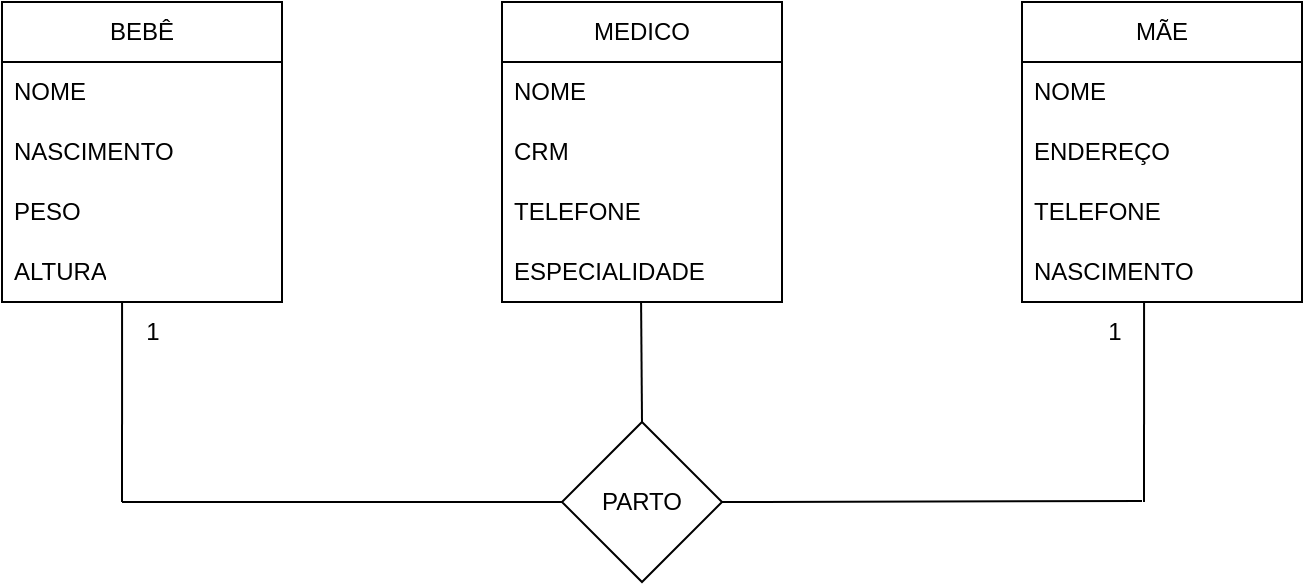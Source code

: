 <mxfile version="21.6.9" type="github">
  <diagram name="Página-1" id="89N5BxXMdNEMDehnvg3r">
    <mxGraphModel dx="1434" dy="673" grid="1" gridSize="10" guides="1" tooltips="1" connect="1" arrows="1" fold="1" page="1" pageScale="1" pageWidth="827" pageHeight="1169" math="0" shadow="0">
      <root>
        <mxCell id="0" />
        <mxCell id="1" parent="0" />
        <mxCell id="hHNZEBZxtNdKXNasEKIG-1" value="BEBÊ" style="swimlane;fontStyle=0;childLayout=stackLayout;horizontal=1;startSize=30;horizontalStack=0;resizeParent=1;resizeParentMax=0;resizeLast=0;collapsible=1;marginBottom=0;whiteSpace=wrap;html=1;" vertex="1" parent="1">
          <mxGeometry x="80" y="230" width="140" height="150" as="geometry" />
        </mxCell>
        <mxCell id="hHNZEBZxtNdKXNasEKIG-2" value="NOME" style="text;strokeColor=none;fillColor=none;align=left;verticalAlign=middle;spacingLeft=4;spacingRight=4;overflow=hidden;points=[[0,0.5],[1,0.5]];portConstraint=eastwest;rotatable=0;whiteSpace=wrap;html=1;" vertex="1" parent="hHNZEBZxtNdKXNasEKIG-1">
          <mxGeometry y="30" width="140" height="30" as="geometry" />
        </mxCell>
        <mxCell id="hHNZEBZxtNdKXNasEKIG-3" value="NASCIMENTO" style="text;strokeColor=none;fillColor=none;align=left;verticalAlign=middle;spacingLeft=4;spacingRight=4;overflow=hidden;points=[[0,0.5],[1,0.5]];portConstraint=eastwest;rotatable=0;whiteSpace=wrap;html=1;" vertex="1" parent="hHNZEBZxtNdKXNasEKIG-1">
          <mxGeometry y="60" width="140" height="30" as="geometry" />
        </mxCell>
        <mxCell id="hHNZEBZxtNdKXNasEKIG-4" value="PESO" style="text;strokeColor=none;fillColor=none;align=left;verticalAlign=middle;spacingLeft=4;spacingRight=4;overflow=hidden;points=[[0,0.5],[1,0.5]];portConstraint=eastwest;rotatable=0;whiteSpace=wrap;html=1;" vertex="1" parent="hHNZEBZxtNdKXNasEKIG-1">
          <mxGeometry y="90" width="140" height="30" as="geometry" />
        </mxCell>
        <mxCell id="hHNZEBZxtNdKXNasEKIG-13" value="ALTURA" style="text;strokeColor=none;fillColor=none;align=left;verticalAlign=middle;spacingLeft=4;spacingRight=4;overflow=hidden;points=[[0,0.5],[1,0.5]];portConstraint=eastwest;rotatable=0;whiteSpace=wrap;html=1;" vertex="1" parent="hHNZEBZxtNdKXNasEKIG-1">
          <mxGeometry y="120" width="140" height="30" as="geometry" />
        </mxCell>
        <mxCell id="hHNZEBZxtNdKXNasEKIG-5" value="MEDICO" style="swimlane;fontStyle=0;childLayout=stackLayout;horizontal=1;startSize=30;horizontalStack=0;resizeParent=1;resizeParentMax=0;resizeLast=0;collapsible=1;marginBottom=0;whiteSpace=wrap;html=1;" vertex="1" parent="1">
          <mxGeometry x="330" y="230" width="140" height="150" as="geometry" />
        </mxCell>
        <mxCell id="hHNZEBZxtNdKXNasEKIG-6" value="NOME" style="text;strokeColor=none;fillColor=none;align=left;verticalAlign=middle;spacingLeft=4;spacingRight=4;overflow=hidden;points=[[0,0.5],[1,0.5]];portConstraint=eastwest;rotatable=0;whiteSpace=wrap;html=1;" vertex="1" parent="hHNZEBZxtNdKXNasEKIG-5">
          <mxGeometry y="30" width="140" height="30" as="geometry" />
        </mxCell>
        <mxCell id="hHNZEBZxtNdKXNasEKIG-7" value="CRM" style="text;strokeColor=none;fillColor=none;align=left;verticalAlign=middle;spacingLeft=4;spacingRight=4;overflow=hidden;points=[[0,0.5],[1,0.5]];portConstraint=eastwest;rotatable=0;whiteSpace=wrap;html=1;" vertex="1" parent="hHNZEBZxtNdKXNasEKIG-5">
          <mxGeometry y="60" width="140" height="30" as="geometry" />
        </mxCell>
        <mxCell id="hHNZEBZxtNdKXNasEKIG-8" value="TELEFONE" style="text;strokeColor=none;fillColor=none;align=left;verticalAlign=middle;spacingLeft=4;spacingRight=4;overflow=hidden;points=[[0,0.5],[1,0.5]];portConstraint=eastwest;rotatable=0;whiteSpace=wrap;html=1;" vertex="1" parent="hHNZEBZxtNdKXNasEKIG-5">
          <mxGeometry y="90" width="140" height="30" as="geometry" />
        </mxCell>
        <mxCell id="hHNZEBZxtNdKXNasEKIG-14" value="ESPECIALIDADE" style="text;strokeColor=none;fillColor=none;align=left;verticalAlign=middle;spacingLeft=4;spacingRight=4;overflow=hidden;points=[[0,0.5],[1,0.5]];portConstraint=eastwest;rotatable=0;whiteSpace=wrap;html=1;" vertex="1" parent="hHNZEBZxtNdKXNasEKIG-5">
          <mxGeometry y="120" width="140" height="30" as="geometry" />
        </mxCell>
        <mxCell id="hHNZEBZxtNdKXNasEKIG-9" value="MÃE" style="swimlane;fontStyle=0;childLayout=stackLayout;horizontal=1;startSize=30;horizontalStack=0;resizeParent=1;resizeParentMax=0;resizeLast=0;collapsible=1;marginBottom=0;whiteSpace=wrap;html=1;" vertex="1" parent="1">
          <mxGeometry x="590" y="230" width="140" height="150" as="geometry" />
        </mxCell>
        <mxCell id="hHNZEBZxtNdKXNasEKIG-10" value="NOME" style="text;strokeColor=none;fillColor=none;align=left;verticalAlign=middle;spacingLeft=4;spacingRight=4;overflow=hidden;points=[[0,0.5],[1,0.5]];portConstraint=eastwest;rotatable=0;whiteSpace=wrap;html=1;" vertex="1" parent="hHNZEBZxtNdKXNasEKIG-9">
          <mxGeometry y="30" width="140" height="30" as="geometry" />
        </mxCell>
        <mxCell id="hHNZEBZxtNdKXNasEKIG-11" value="ENDEREÇO" style="text;strokeColor=none;fillColor=none;align=left;verticalAlign=middle;spacingLeft=4;spacingRight=4;overflow=hidden;points=[[0,0.5],[1,0.5]];portConstraint=eastwest;rotatable=0;whiteSpace=wrap;html=1;" vertex="1" parent="hHNZEBZxtNdKXNasEKIG-9">
          <mxGeometry y="60" width="140" height="30" as="geometry" />
        </mxCell>
        <mxCell id="hHNZEBZxtNdKXNasEKIG-12" value="TELEFONE" style="text;strokeColor=none;fillColor=none;align=left;verticalAlign=middle;spacingLeft=4;spacingRight=4;overflow=hidden;points=[[0,0.5],[1,0.5]];portConstraint=eastwest;rotatable=0;whiteSpace=wrap;html=1;" vertex="1" parent="hHNZEBZxtNdKXNasEKIG-9">
          <mxGeometry y="90" width="140" height="30" as="geometry" />
        </mxCell>
        <mxCell id="hHNZEBZxtNdKXNasEKIG-15" value="NASCIMENTO" style="text;strokeColor=none;fillColor=none;align=left;verticalAlign=middle;spacingLeft=4;spacingRight=4;overflow=hidden;points=[[0,0.5],[1,0.5]];portConstraint=eastwest;rotatable=0;whiteSpace=wrap;html=1;" vertex="1" parent="hHNZEBZxtNdKXNasEKIG-9">
          <mxGeometry y="120" width="140" height="30" as="geometry" />
        </mxCell>
        <mxCell id="hHNZEBZxtNdKXNasEKIG-16" value="PARTO" style="rhombus;whiteSpace=wrap;html=1;" vertex="1" parent="1">
          <mxGeometry x="360" y="440" width="80" height="80" as="geometry" />
        </mxCell>
        <mxCell id="hHNZEBZxtNdKXNasEKIG-17" value="" style="endArrow=none;html=1;rounded=0;entryX=0;entryY=0.5;entryDx=0;entryDy=0;" edge="1" parent="1" target="hHNZEBZxtNdKXNasEKIG-16">
          <mxGeometry width="50" height="50" relative="1" as="geometry">
            <mxPoint x="140" y="480" as="sourcePoint" />
            <mxPoint x="270" y="470" as="targetPoint" />
          </mxGeometry>
        </mxCell>
        <mxCell id="hHNZEBZxtNdKXNasEKIG-18" value="" style="endArrow=none;html=1;rounded=0;entryX=0;entryY=0.5;entryDx=0;entryDy=0;exitX=1;exitY=0.5;exitDx=0;exitDy=0;" edge="1" parent="1" source="hHNZEBZxtNdKXNasEKIG-16">
          <mxGeometry width="50" height="50" relative="1" as="geometry">
            <mxPoint x="440" y="480" as="sourcePoint" />
            <mxPoint x="650" y="479.5" as="targetPoint" />
          </mxGeometry>
        </mxCell>
        <mxCell id="hHNZEBZxtNdKXNasEKIG-19" value="" style="endArrow=none;html=1;rounded=0;entryX=0.436;entryY=1.1;entryDx=0;entryDy=0;entryPerimeter=0;" edge="1" parent="1">
          <mxGeometry width="50" height="50" relative="1" as="geometry">
            <mxPoint x="651" y="480" as="sourcePoint" />
            <mxPoint x="651.04" y="380" as="targetPoint" />
          </mxGeometry>
        </mxCell>
        <mxCell id="hHNZEBZxtNdKXNasEKIG-20" value="" style="endArrow=none;html=1;rounded=0;entryX=0.436;entryY=1.1;entryDx=0;entryDy=0;entryPerimeter=0;" edge="1" parent="1">
          <mxGeometry width="50" height="50" relative="1" as="geometry">
            <mxPoint x="140" y="480" as="sourcePoint" />
            <mxPoint x="140.04" y="380" as="targetPoint" />
          </mxGeometry>
        </mxCell>
        <mxCell id="hHNZEBZxtNdKXNasEKIG-21" value="" style="endArrow=none;html=1;rounded=0;entryX=0.436;entryY=1.1;entryDx=0;entryDy=0;entryPerimeter=0;" edge="1" parent="1">
          <mxGeometry width="50" height="50" relative="1" as="geometry">
            <mxPoint x="400" y="440" as="sourcePoint" />
            <mxPoint x="399.54" y="380" as="targetPoint" />
          </mxGeometry>
        </mxCell>
        <mxCell id="hHNZEBZxtNdKXNasEKIG-22" value="1" style="text;html=1;align=center;verticalAlign=middle;resizable=0;points=[];autosize=1;strokeColor=none;fillColor=none;" vertex="1" parent="1">
          <mxGeometry x="140" y="380" width="30" height="30" as="geometry" />
        </mxCell>
        <mxCell id="hHNZEBZxtNdKXNasEKIG-23" value="1" style="text;html=1;align=center;verticalAlign=middle;resizable=0;points=[];autosize=1;strokeColor=none;fillColor=none;" vertex="1" parent="1">
          <mxGeometry x="621" y="380" width="30" height="30" as="geometry" />
        </mxCell>
      </root>
    </mxGraphModel>
  </diagram>
</mxfile>
